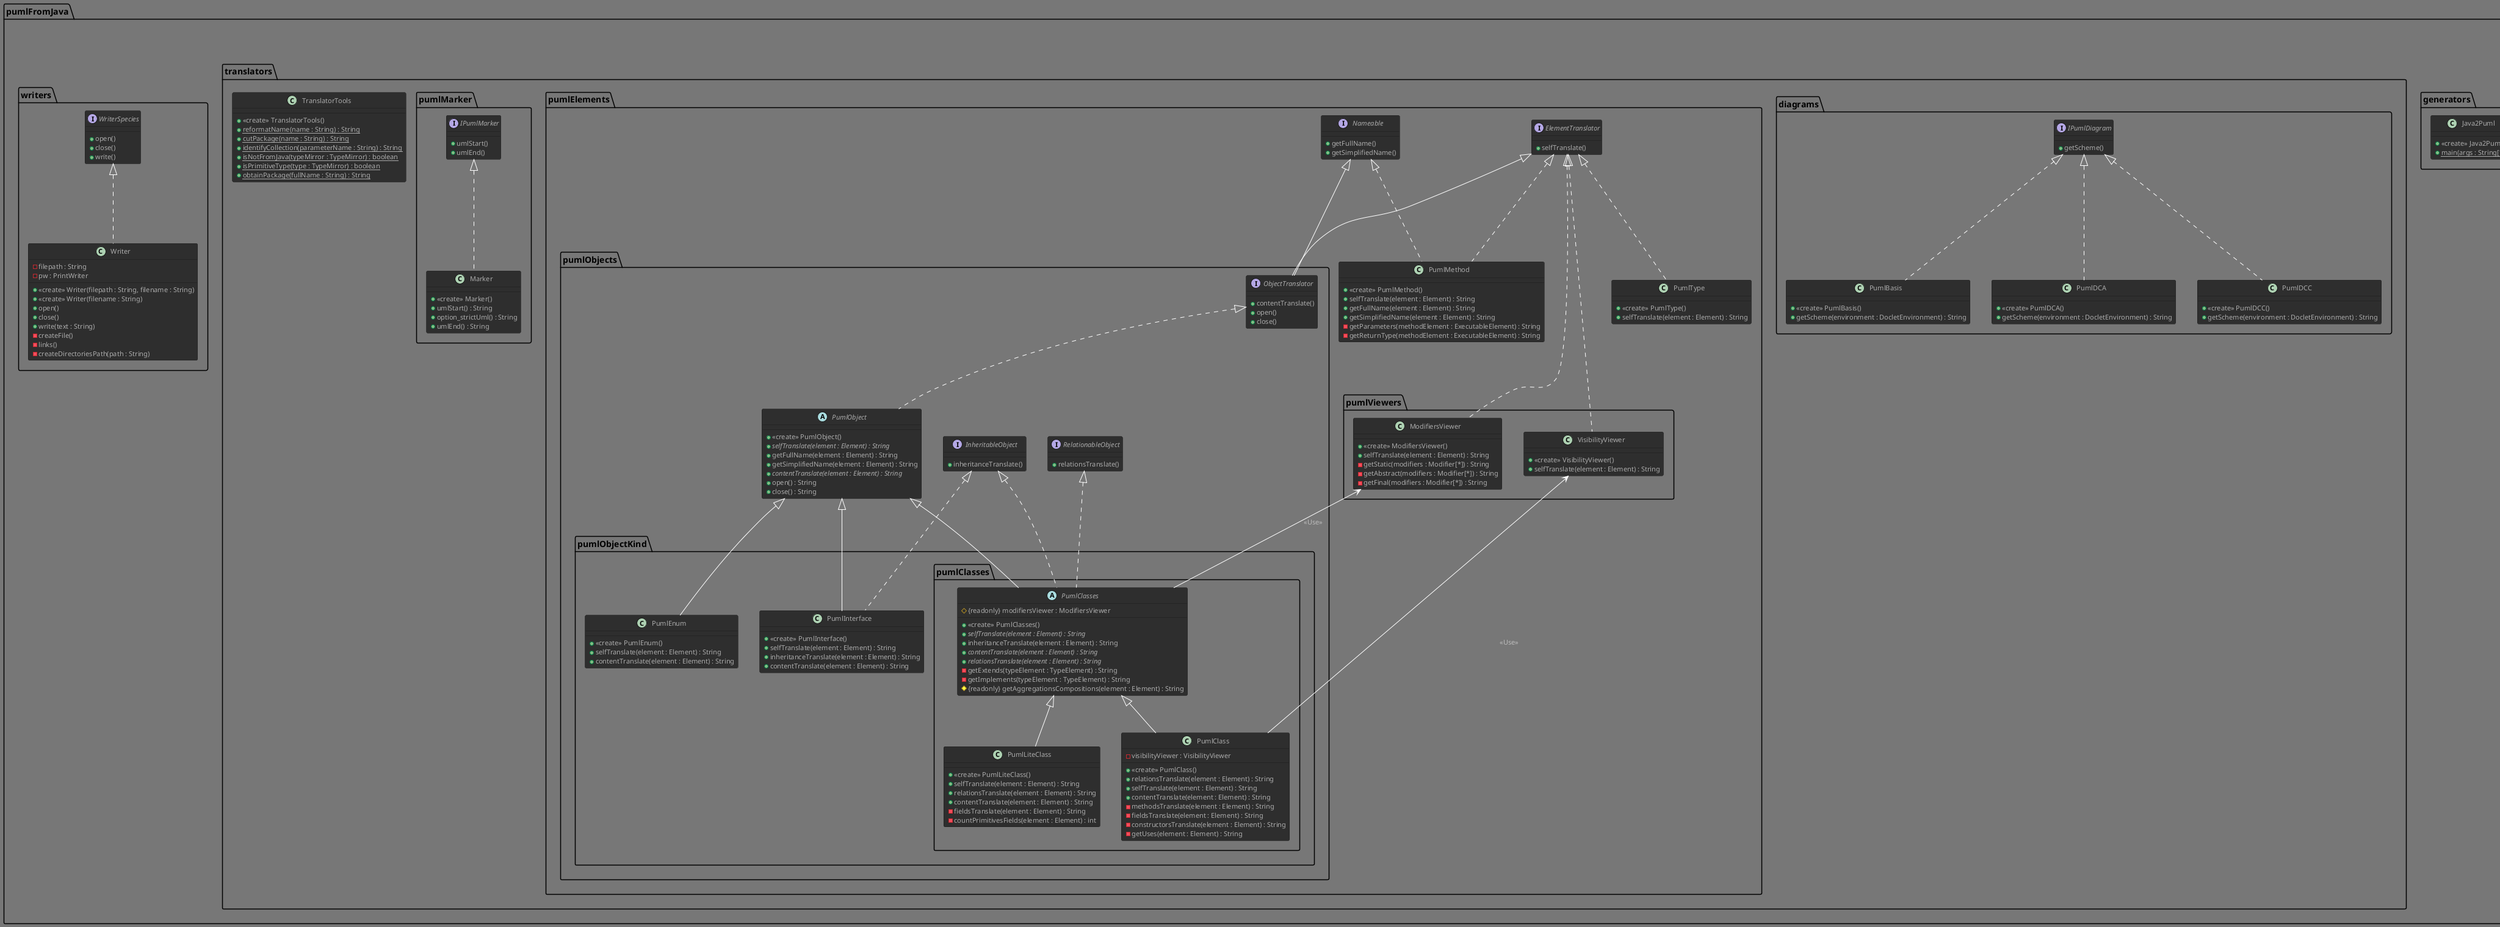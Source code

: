@startuml
!theme reddress-darkgreen

class pumlFromJava.doclets.FirstDoclet {
+ <<create>> FirstDoclet()
+init(locale : Locale, reporter : Reporter)
+getName() : String
+getSupportedOptions() : Option[*]
+getSupportedSourceVersion() : SourceVersion
+run(environment : DocletEnvironment) : boolean
-dumpElement(element : Element)

}
class pumlFromJava.doclets.PumlDoclet {
+ <<create>> PumlDoclet()
-oPath : PathOption
-oOut : OutOption
-oType : TypeOption
+init(locale : Locale, reporter : Reporter)
+getName() : String
+getSupportedOptions() : Option[*]
+getSupportedSourceVersion() : SourceVersion
+run(environment : DocletEnvironment) : boolean
-generateDCA(environment : DocletEnvironment)
-generateDCC(environment : DocletEnvironment)

}
class pumlFromJava.doclets.options.OutOption {
-NameFile : String
+ <<create>> OutOption()
+getArgumentCount() : int
+getDescription() : String
+getKind() : Kind
+getNames() : String[*]
+getParameters() : String
+process(option : String, arguments : String[*]) : boolean
+getFileName() : String

}
class pumlFromJava.doclets.options.PathOption {
-path : String
+ <<create>> PathOption()
+getArgumentCount() : int
+getDescription() : String
+getKind() : Kind
+getNames() : String[*]
+getParameters() : String
+process(option : String, arguments : String[*]) : boolean
+getPath() : String

}
class pumlFromJava.doclets.options.TypeOption {
-type : String
+ <<create>> TypeOption()
+getArgumentCount() : int
+getDescription() : String
+getKind() : Kind
+getNames() : String[*]
+getParameters() : String
+process(option : String, arguments : String[*]) : boolean
+getType() : String

}
class pumlFromJava.generators.Java2Puml {
+ <<create>> Java2Puml()
+ {static} main(args : String[*])

}
interface pumlFromJava.translators.diagrams.IPumlDiagram {
+getScheme()

}
class pumlFromJava.translators.diagrams.PumlBasis implements pumlFromJava.translators.diagrams.IPumlDiagram {
+ <<create>> PumlBasis()
+getScheme(environment : DocletEnvironment) : String

}
class pumlFromJava.translators.diagrams.PumlDCA implements pumlFromJava.translators.diagrams.IPumlDiagram {
+ <<create>> PumlDCA()
+getScheme(environment : DocletEnvironment) : String

}
class pumlFromJava.translators.diagrams.PumlDCC implements pumlFromJava.translators.diagrams.IPumlDiagram {
+ <<create>> PumlDCC()
+getScheme(environment : DocletEnvironment) : String

}
interface pumlFromJava.translators.pumlElements.ElementTranslator {
+selfTranslate()

}
interface pumlFromJava.translators.pumlElements.Nameable {
+getFullName()
+getSimplifiedName()

}
class pumlFromJava.translators.pumlElements.PumlMethod implements pumlFromJava.translators.pumlElements.ElementTranslator, pumlFromJava.translators.pumlElements.Nameable {
+ <<create>> PumlMethod()
+selfTranslate(element : Element) : String
+getFullName(element : Element) : String
+getSimplifiedName(element : Element) : String
-getParameters(methodElement : ExecutableElement) : String
-getReturnType(methodElement : ExecutableElement) : String

}
class pumlFromJava.translators.pumlElements.PumlType implements pumlFromJava.translators.pumlElements.ElementTranslator {
+ <<create>> PumlType()
+selfTranslate(element : Element) : String

}
interface pumlFromJava.translators.pumlElements.pumlObjects.InheritableObject {
+inheritanceTranslate()

}
interface pumlFromJava.translators.pumlElements.pumlObjects.ObjectTranslator extends pumlFromJava.translators.pumlElements.ElementTranslator, pumlFromJava.translators.pumlElements.Nameable {
+contentTranslate()
+open()
+close()

}
abstract pumlFromJava.translators.pumlElements.pumlObjects.PumlObject implements pumlFromJava.translators.pumlElements.pumlObjects.ObjectTranslator {
+ <<create>> PumlObject()
+ {abstract} selfTranslate(element : Element) : String
+getFullName(element : Element) : String
+getSimplifiedName(element : Element) : String
+ {abstract} contentTranslate(element : Element) : String
+open() : String
+close() : String

}
interface pumlFromJava.translators.pumlElements.pumlObjects.RelationableObject {
+relationsTranslate()

}
class pumlFromJava.translators.pumlElements.pumlObjects.pumlObjectKind.pumlClasses.PumlClass extends pumlFromJava.translators.pumlElements.pumlObjects.pumlObjectKind.pumlClasses.PumlClasses {
+ <<create>> PumlClass()
-visibilityViewer : VisibilityViewer
+relationsTranslate(element : Element) : String
+selfTranslate(element : Element) : String
+contentTranslate(element : Element) : String
-methodsTranslate(element : Element) : String
-fieldsTranslate(element : Element) : String
-constructorsTranslate(element : Element) : String
-getUses(element : Element) : String

}
abstract pumlFromJava.translators.pumlElements.pumlObjects.pumlObjectKind.pumlClasses.PumlClasses extends pumlFromJava.translators.pumlElements.pumlObjects.PumlObject implements pumlFromJava.translators.pumlElements.pumlObjects.InheritableObject, pumlFromJava.translators.pumlElements.pumlObjects.RelationableObject {
+ <<create>> PumlClasses()
# {readonly} modifiersViewer : ModifiersViewer
+ {abstract} selfTranslate(element : Element) : String
+inheritanceTranslate(element : Element) : String
+ {abstract} contentTranslate(element : Element) : String
+ {abstract} relationsTranslate(element : Element) : String
-getExtends(typeElement : TypeElement) : String
-getImplements(typeElement : TypeElement) : String
# {readonly} getAggregationsCompositions(element : Element) : String

}
class pumlFromJava.translators.pumlElements.pumlObjects.pumlObjectKind.pumlClasses.PumlLiteClass extends pumlFromJava.translators.pumlElements.pumlObjects.pumlObjectKind.pumlClasses.PumlClasses {
+ <<create>> PumlLiteClass()
+selfTranslate(element : Element) : String
+relationsTranslate(element : Element) : String
+contentTranslate(element : Element) : String
-fieldsTranslate(element : Element) : String
-countPrimitivesFields(element : Element) : int

}
class pumlFromJava.translators.pumlElements.pumlObjects.pumlObjectKind.PumlEnum extends pumlFromJava.translators.pumlElements.pumlObjects.PumlObject {
+ <<create>> PumlEnum()
+selfTranslate(element : Element) : String
+contentTranslate(element : Element) : String

}
class pumlFromJava.translators.pumlElements.pumlObjects.pumlObjectKind.PumlInterface extends pumlFromJava.translators.pumlElements.pumlObjects.PumlObject implements pumlFromJava.translators.pumlElements.pumlObjects.InheritableObject {
+ <<create>> PumlInterface()
+selfTranslate(element : Element) : String
+inheritanceTranslate(element : Element) : String
+contentTranslate(element : Element) : String

}
class pumlFromJava.translators.pumlElements.pumlViewers.ModifiersViewer implements pumlFromJava.translators.pumlElements.ElementTranslator {
+ <<create>> ModifiersViewer()
+selfTranslate(element : Element) : String
-getStatic(modifiers : Modifier[*]) : String
-getAbstract(modifiers : Modifier[*]) : String
-getFinal(modifiers : Modifier[*]) : String

}
class pumlFromJava.translators.pumlElements.pumlViewers.VisibilityViewer implements pumlFromJava.translators.pumlElements.ElementTranslator {
+ <<create>> VisibilityViewer()
+selfTranslate(element : Element) : String

}
interface pumlFromJava.translators.pumlMarker.IPumlMarker {
+umlStart()
+umlEnd()

}
class pumlFromJava.translators.pumlMarker.Marker implements pumlFromJava.translators.pumlMarker.IPumlMarker {
+ <<create>> Marker()
+umlStart() : String
+option_strictUml() : String
+umlEnd() : String

}
class pumlFromJava.translators.TranslatorTools {
+ <<create>> TranslatorTools()
+ {static} reformatName(name : String) : String
+ {static} cutPackage(name : String) : String
+ {static} identifyCollection(parameterName : String) : String
+ {static} isNotFromJava(typeMirror : TypeMirror) : boolean
+ {static} isPrimitiveType(type : TypeMirror) : boolean
+ {static} obtainPackage(fullName : String) : String

}
class pumlFromJava.writers.Writer implements pumlFromJava.writers.WriterSpecies {
-filepath : String
-pw : PrintWriter
+ <<create>> Writer(filepath : String, filename : String)
+ <<create>> Writer(filename : String)
+open()
+close()
+write(text : String)
-createFile()
-links()
-createDirectoriesPath(path : String)

}
interface pumlFromJava.writers.WriterSpecies {
+open()
+close()
+write()

}
pumlFromJava.doclets.options.PathOption <-- PumlDoclet : <<Use>>
pumlFromJava.doclets.options.OutOption <-- PumlDoclet : <<Use>>
pumlFromJava.doclets.options.TypeOption <-- PumlDoclet : <<Use>>
pumlFromJava.translators.pumlElements.pumlViewers.VisibilityViewer <-- PumlClass : <<Use>>
pumlFromJava.translators.pumlElements.pumlViewers.ModifiersViewer <-- PumlClasses : <<Use>>

@enduml

